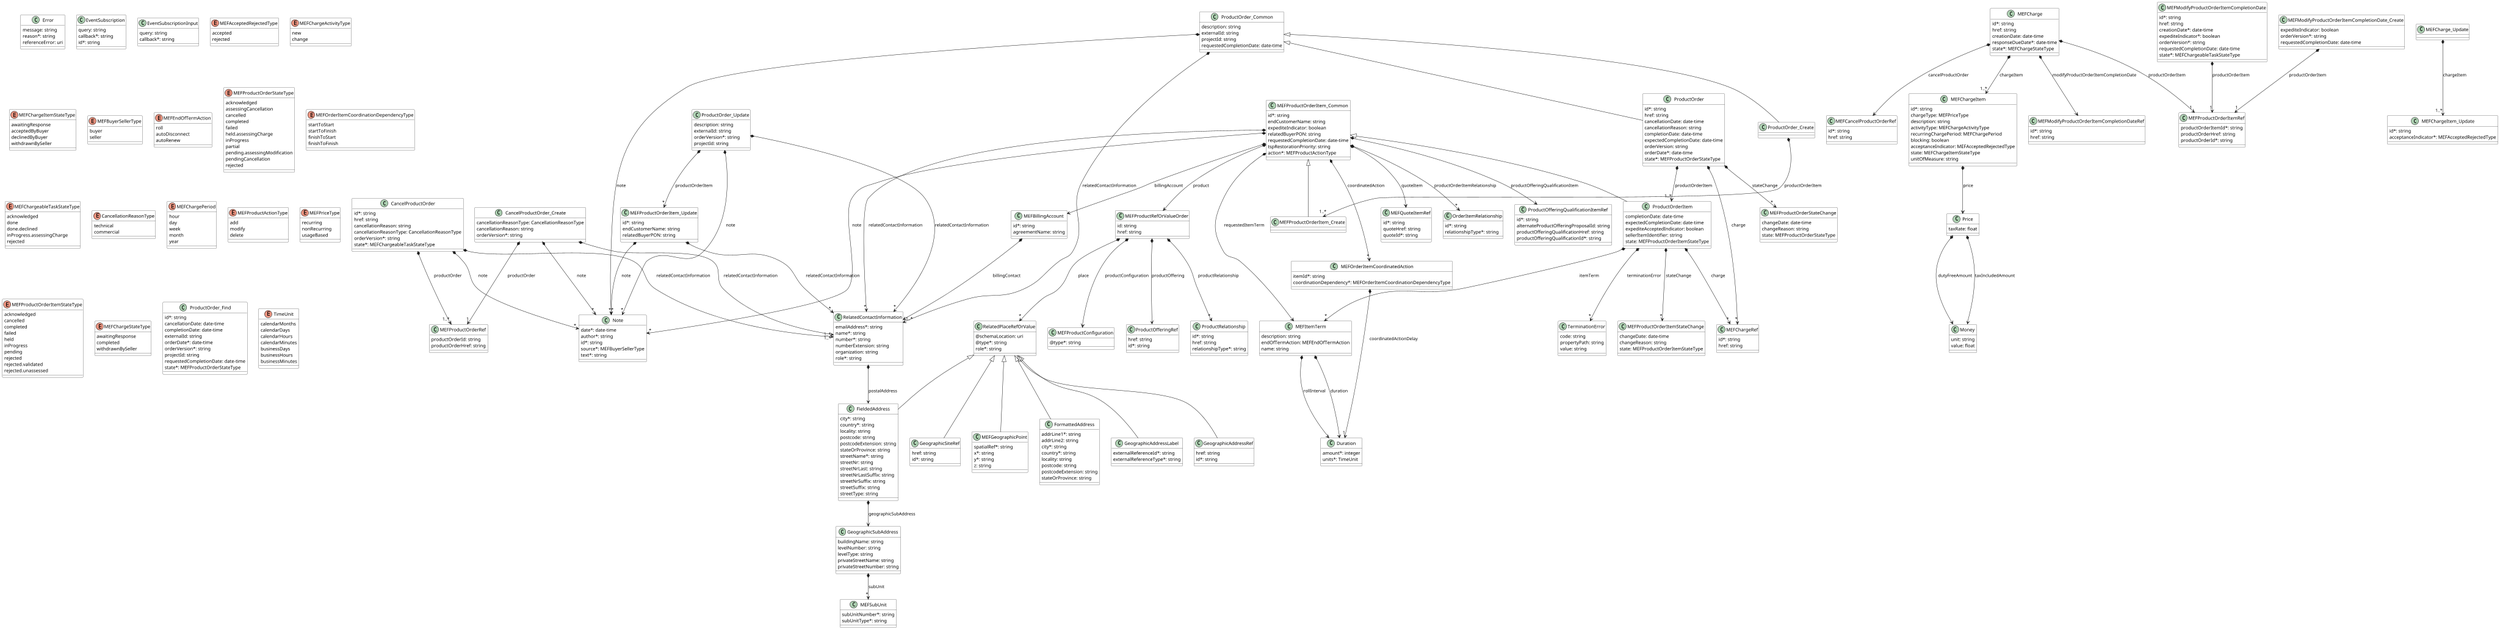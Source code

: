 @startuml
skinparam {
    ClassBackgroundColor White
    ClassBorderColor Black
}
scale 4096 width
class CancelProductOrder {

    id*: string
    href: string
    cancellationReason: string
    cancellationReasonType: CancellationReasonType
    orderVersion*: string
    state*: MEFChargeableTaskStateType
}

CancelProductOrder *-->"*" Note : note
CancelProductOrder *-->"1..*" MEFProductOrderRef : productOrder
CancelProductOrder *-->"1..*" RelatedContactInformation : relatedContactInformation


class CancelProductOrder_Create {

    cancellationReasonType: CancellationReasonType
    cancellationReason: string
    orderVersion*: string
}

CancelProductOrder_Create *-->"*" Note : note
CancelProductOrder_Create *-->"1..*" RelatedContactInformation : relatedContactInformation
CancelProductOrder_Create *-->"1" MEFProductOrderRef : productOrder


class Duration {

    amount*: integer
    units*: TimeUnit
}




class Error {

    message: string
    reason*: string
    referenceError: uri
}



class EventSubscription {

    query: string
    callback*: string
    id*: string
}



class EventSubscriptionInput {

    query: string
    callback*: string
}



class FieldedAddress {

    city*: string
    country*: string
    locality: string
    postcode: string
    postcodeExtension: string
    stateOrProvince: string
    streetName*: string
    streetNr: string
    streetNrLast: string
    streetNrLastSuffix: string
    streetNrSuffix: string
    streetSuffix: string
    streetType: string
}
RelatedPlaceRefOrValue <|-- FieldedAddress

FieldedAddress *--> GeographicSubAddress : geographicSubAddress


class FormattedAddress {

    addrLine1*: string
    addrLine2: string
    city*: string
    country*: string
    locality: string
    postcode: string
    postcodeExtension: string
    stateOrProvince: string
}
RelatedPlaceRefOrValue <|-- FormattedAddress



class GeographicAddressLabel {

    externalReferenceId*: string
    externalReferenceType*: string
}
RelatedPlaceRefOrValue <|-- GeographicAddressLabel



class GeographicAddressRef {

    href: string
    id*: string
}
RelatedPlaceRefOrValue <|-- GeographicAddressRef



class GeographicSiteRef {

    href: string
    id*: string
}
RelatedPlaceRefOrValue <|-- GeographicSiteRef



class GeographicSubAddress {

    buildingName: string
    levelNumber: string
    levelType: string
    privateStreetName: string
    privateStreetNumber: string
}

GeographicSubAddress *-->"*" MEFSubUnit : subUnit


class MEFProductOrderItemStateChange {

    changeDate: date-time
    changeReason: string
    state: MEFProductOrderItemStateType
}



enum MEFAcceptedRejectedType {

    accepted
    rejected
}
class MEFBillingAccount {

    id*: string
    agreementName: string
}

MEFBillingAccount *--> RelatedContactInformation : billingContact


class MEFCancelProductOrderRef {

    id*: string
    href: string
}



class MEFCharge {

    id*: string
    href: string
    creationDate: date-time
    responseDueDate*: date-time
    state*: MEFChargeStateType
}

MEFCharge *--> MEFCancelProductOrderRef : cancelProductOrder
MEFCharge *-->"1..*" MEFChargeItem : chargeItem
MEFCharge *--> MEFModifyProductOrderItemCompletionDateRef : modifyProductOrderItemCompletionDate
MEFCharge *-->"1" MEFProductOrderItemRef : productOrderItem


enum MEFChargeActivityType {

    new
    change
}
class MEFChargeItem {

    id*: string
    chargeType: MEFPriceType
    description: string
    activityType: MEFChargeActivityType
    recurringChargePeriod: MEFChargePeriod
    blocking: boolean
    acceptanceIndicator: MEFAcceptedRejectedType
    state: MEFChargeItemStateType
    unitOfMeasure: string
}

MEFChargeItem *--> Price : price


class MEFChargeItem_Update {

    id*: string
    acceptanceIndicator*: MEFAcceptedRejectedType
}



class MEFChargeRef {

    id*: string
    href: string
}



class MEFCharge_Update {

}

MEFCharge_Update *-->"1..*" MEFChargeItem_Update : chargeItem


class MEFItemTerm {

    description: string
    endOfTermAction: MEFEndOfTermAction
    name: string
}

MEFItemTerm *--> Duration : duration
MEFItemTerm *--> Duration : rollInterval


class MEFModifyProductOrderItemCompletionDate {

    id*: string
    href: string
    creationDate*: date-time
    expediteIndicator*: boolean
    orderVersion*: string
    requestedCompletionDate: date-time
    state*: MEFChargeableTaskStateType
}

MEFModifyProductOrderItemCompletionDate *-->"1" MEFProductOrderItemRef : productOrderItem


class MEFOrderItemCoordinatedAction {

    itemId*: string
    coordinationDependency*: MEFOrderItemCoordinationDependencyType
}

MEFOrderItemCoordinatedAction *-->"1" Duration : coordinatedActionDelay


class MEFProductConfiguration {

    @type*: string
}



class MEFProductOrderItemRef {

    productOrderItemId*: string
    productOrderHref: string
    productOrderId*: string
}



class MEFProductOrderStateChange {

    changeDate: date-time
    changeReason: string
    state: MEFProductOrderStateType
}



class MEFQuoteItemRef {

    id*: string
    quoteHref: string
    quoteId*: string
}



class Money {

    unit: string
    value: float
}



class Note {

    date*: date-time
    author*: string
    id*: string
    source*: MEFBuyerSellerType
    text*: string
}



class OrderItemRelationship {

    id*: string
    relationshipType*: string
}



class Price {

    taxRate: float
}

Price *--> Money : dutyFreeAmount
Price *--> Money : taxIncludedAmount


class ProductOfferingRef {

    href: string
    id*: string
}



class ProductOrder {

    id*: string
    href: string
    cancellationDate: date-time
    cancellationReason: string
    completionDate: date-time
    expectedCompletionDate: date-time
    orderVersion: string
    orderDate*: date-time
    state*: MEFProductOrderStateType
}
ProductOrder_Common <|-- ProductOrder

ProductOrder *-->"*" MEFChargeRef : charge
ProductOrder *-->"1..*" ProductOrderItem : productOrderItem
ProductOrder *-->"*" MEFProductOrderStateChange : stateChange


class TerminationError {

    code: string
    propertyPath: string
    value: string
}



enum MEFChargeItemStateType {

    awaitingResponse
    acceptedByBuyer
    declinedByBuyer
    withdrawnBySeller
}
enum MEFBuyerSellerType {

    buyer
    seller
}
enum MEFEndOfTermAction {

    roll
    autoDisconnect
    autoRenew
}
class MEFGeographicPoint {

    spatialRef*: string
    x*: string
    y*: string
    z: string
}
RelatedPlaceRefOrValue <|-- MEFGeographicPoint



class MEFModifyProductOrderItemCompletionDate_Create {

    expediteIndicator: boolean
    orderVersion*: string
    requestedCompletionDate: date-time
}

MEFModifyProductOrderItemCompletionDate_Create *-->"1" MEFProductOrderItemRef : productOrderItem


class MEFProductOrderItem_Create {

}
MEFProductOrderItem_Common <|-- MEFProductOrderItem_Create



class ProductOrderItem {

    completionDate: date-time
    expectedCompletionDate: date-time
    expediteAcceptedIndicator: boolean
    sellerItemIdentifier: string
    state: MEFProductOrderItemStateType
}
MEFProductOrderItem_Common <|-- ProductOrderItem

ProductOrderItem *-->"*" MEFChargeRef : charge
ProductOrderItem *-->"*" MEFItemTerm : itemTerm
ProductOrderItem *-->"*" MEFProductOrderItemStateChange : stateChange
ProductOrderItem *-->"*" TerminationError : terminationError


class MEFProductOrderItem_Common {

    id*: string
    endCustomerName: string
    expediteIndicator: boolean
    relatedBuyerPON: string
    requestedCompletionDate: date-time
    tspRestorationPriority: string
    action*: MEFProductActionType
}

MEFProductOrderItem_Common *--> MEFBillingAccount : billingAccount
MEFProductOrderItem_Common *-->"*" MEFOrderItemCoordinatedAction : coordinatedAction
MEFProductOrderItem_Common *-->"*" Note : note
MEFProductOrderItem_Common *--> MEFProductRefOrValueOrder : product
MEFProductOrderItem_Common *--> ProductOfferingQualificationItemRef : productOfferingQualificationItem
MEFProductOrderItem_Common *-->"*" OrderItemRelationship : productOrderItemRelationship
MEFProductOrderItem_Common *--> MEFQuoteItemRef : quoteItem
MEFProductOrderItem_Common *-->"*" RelatedContactInformation : relatedContactInformation
MEFProductOrderItem_Common *--> MEFItemTerm : requestedItemTerm


class MEFProductOrderItem_Update {

    id*: string
    endCustomerName: string
    relatedBuyerPON: string
}

MEFProductOrderItem_Update *-->"*" Note : note
MEFProductOrderItem_Update *-->"*" RelatedContactInformation : relatedContactInformation


class MEFProductOrderRef {

    productOrderId: string
    productOrderHref: string
}



class MEFProductRefOrValueOrder {

    id: string
    href: string
}

MEFProductRefOrValueOrder *-->"*" RelatedPlaceRefOrValue : place
MEFProductRefOrValueOrder *--> MEFProductConfiguration : productConfiguration
MEFProductRefOrValueOrder *--> ProductOfferingRef : productOffering
MEFProductRefOrValueOrder *-->"*" ProductRelationship : productRelationship


enum MEFProductOrderStateType {

    acknowledged
    assessingCancellation
    cancelled
    completed
    failed
    held.assessingCharge
    inProgress
    partial
    pending.assessingModification
    pendingCancellation
    rejected
}
enum MEFOrderItemCoordinationDependencyType {

    startToStart
    startToFinish
    finishToStart
    finishToFinish
}
class MEFSubUnit {

    subUnitNumber*: string
    subUnitType*: string
}



class ProductOfferingQualificationItemRef {

    id*: string
    alternateProductOfferingProposalId: string
    productOfferingQualificationHref: string
    productOfferingQualificationId*: string
}



class ProductOrder_Common {

    description: string
    externalId: string
    projectId: string
    requestedCompletionDate: date-time
}

ProductOrder_Common *-->"*" Note : note
ProductOrder_Common *-->"1..*" RelatedContactInformation : relatedContactInformation


class ProductOrder_Update {

    description: string
    externalId: string
    orderVersion*: string
    projectId: string
}

ProductOrder_Update *-->"*" Note : note
ProductOrder_Update *-->"*" RelatedContactInformation : relatedContactInformation
ProductOrder_Update *-->"*" MEFProductOrderItem_Update : productOrderItem


class ProductRelationship {

    id*: string
    href: string
    relationshipType*: string
}



class RelatedPlaceRefOrValue {

    @schemaLocation: uri
    @type*: string
    role*: string
}



enum MEFChargeableTaskStateType {

    acknowledged
    done
    done.declined
    inProgress.assessingCharge
    rejected
}
enum CancellationReasonType {

    technical
    commercial
}
enum MEFChargePeriod {

    hour
    day
    week
    month
    year
}
enum MEFProductActionType {

    add
    modify
    delete
}
enum MEFPriceType {

    recurring
    nonRecurring
    usageBased
}
enum MEFProductOrderItemStateType {

    acknowledged
    cancelled
    completed
    failed
    held
    inProgress
    pending
    rejected
    rejected.validated
    rejected.unassessed
}
enum MEFChargeStateType {

    awaitingResponse
    completed
    withdrawnBySeller
}
class MEFModifyProductOrderItemCompletionDateRef {

    id*: string
    href: string
}



class ProductOrder_Create {

}
ProductOrder_Common <|-- ProductOrder_Create

ProductOrder_Create *-->"1..*" MEFProductOrderItem_Create : productOrderItem


class ProductOrder_Find {

    id*: string
    cancellationDate: date-time
    completionDate: date-time
    externalId: string
    orderDate*: date-time
    orderVersion*: string
    projectId: string
    requestedCompletionDate: date-time
    state*: MEFProductOrderStateType
}



class RelatedContactInformation {

    emailAddress*: string
    name*: string
    number*: string
    numberExtension: string
    organization: string
    role*: string
}

RelatedContactInformation *--> FieldedAddress : postalAddress


enum TimeUnit {

    calendarMonths
    calendarDays
    calendarHours
    calendarMinutes
    businessDays
    businessHours
    businessMinutes
}
@enduml

